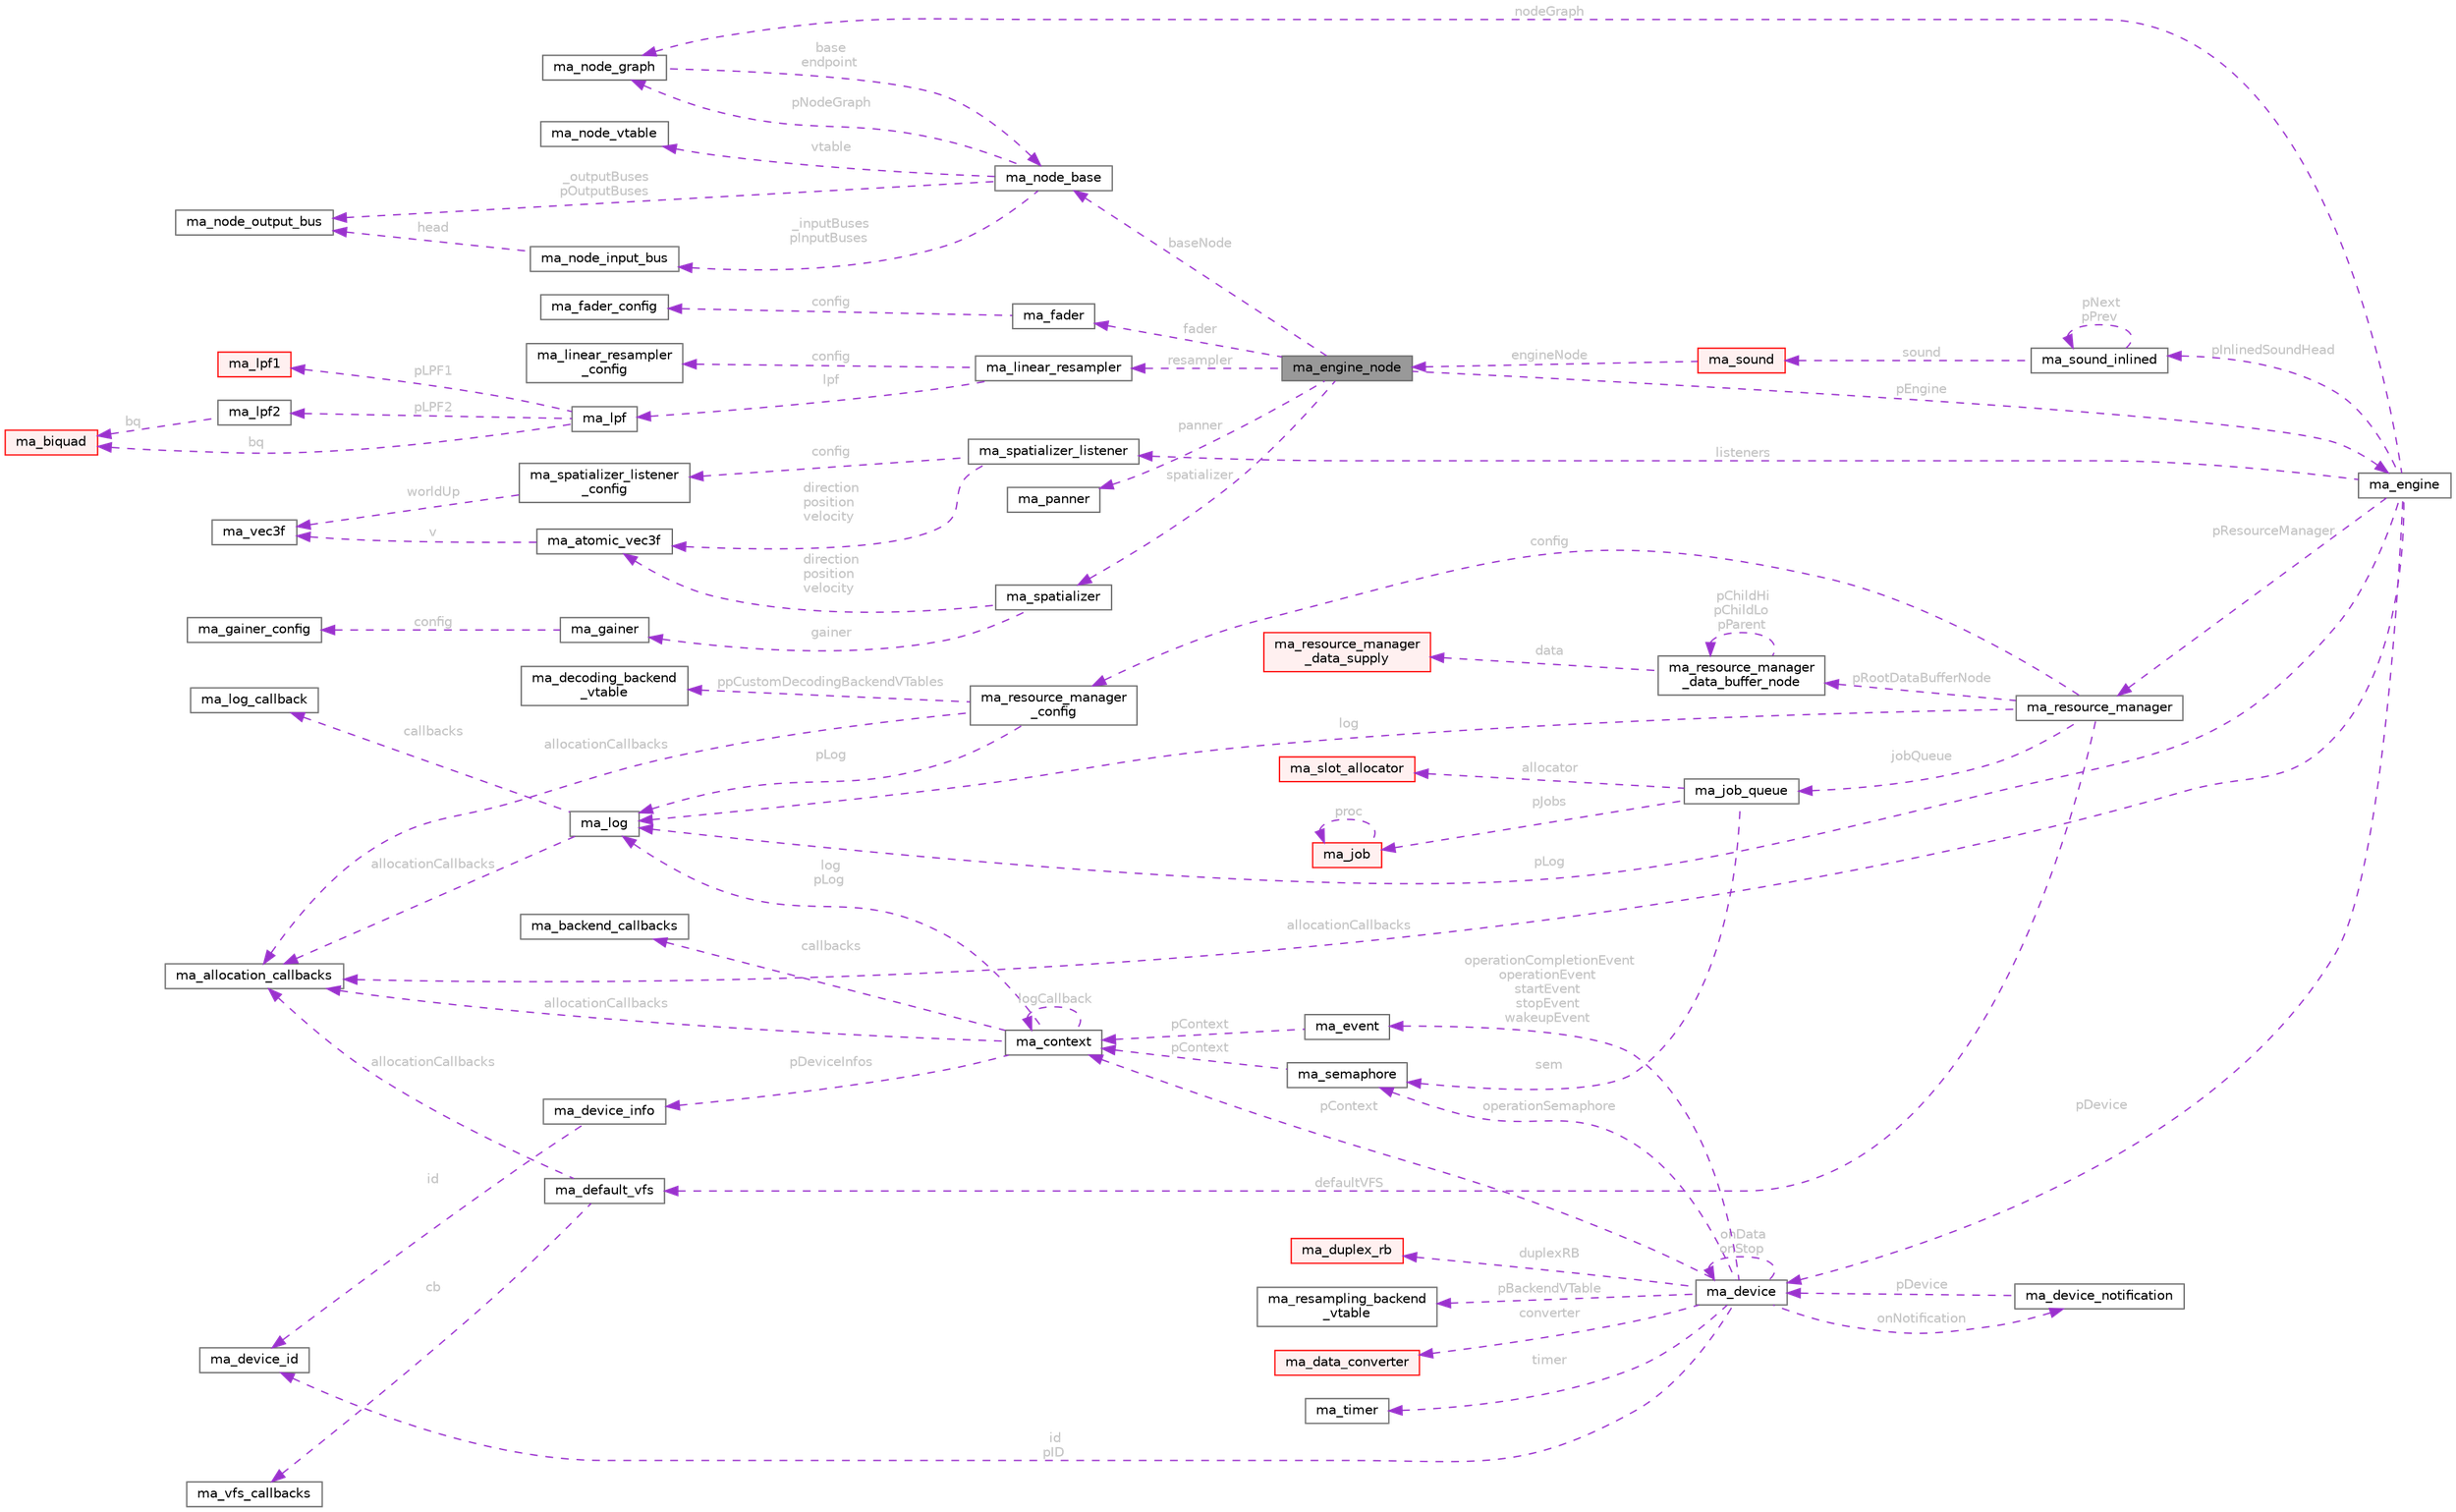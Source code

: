 digraph "ma_engine_node"
{
 // LATEX_PDF_SIZE
  bgcolor="transparent";
  edge [fontname=Helvetica,fontsize=10,labelfontname=Helvetica,labelfontsize=10];
  node [fontname=Helvetica,fontsize=10,shape=box,height=0.2,width=0.4];
  rankdir="LR";
  Node1 [id="Node000001",label="ma_engine_node",height=0.2,width=0.4,color="gray40", fillcolor="grey60", style="filled", fontcolor="black",tooltip=" "];
  Node2 -> Node1 [id="edge147_Node000001_Node000002",dir="back",color="darkorchid3",style="dashed",tooltip=" ",label=" baseNode",fontcolor="grey" ];
  Node2 [id="Node000002",label="ma_node_base",height=0.2,width=0.4,color="gray40", fillcolor="white", style="filled",URL="$structma__node__base.html",tooltip=" "];
  Node3 -> Node2 [id="edge148_Node000002_Node000003",dir="back",color="darkorchid3",style="dashed",tooltip=" ",label=" pNodeGraph",fontcolor="grey" ];
  Node3 [id="Node000003",label="ma_node_graph",height=0.2,width=0.4,color="gray40", fillcolor="white", style="filled",URL="$structma__node__graph.html",tooltip=" "];
  Node2 -> Node3 [id="edge149_Node000003_Node000002",dir="back",color="darkorchid3",style="dashed",tooltip=" ",label=" base\nendpoint",fontcolor="grey" ];
  Node4 -> Node2 [id="edge150_Node000002_Node000004",dir="back",color="darkorchid3",style="dashed",tooltip=" ",label=" vtable",fontcolor="grey" ];
  Node4 [id="Node000004",label="ma_node_vtable",height=0.2,width=0.4,color="gray40", fillcolor="white", style="filled",URL="$structma__node__vtable.html",tooltip=" "];
  Node5 -> Node2 [id="edge151_Node000002_Node000005",dir="back",color="darkorchid3",style="dashed",tooltip=" ",label=" _inputBuses\npInputBuses",fontcolor="grey" ];
  Node5 [id="Node000005",label="ma_node_input_bus",height=0.2,width=0.4,color="gray40", fillcolor="white", style="filled",URL="$structma__node__input__bus.html",tooltip=" "];
  Node6 -> Node5 [id="edge152_Node000005_Node000006",dir="back",color="darkorchid3",style="dashed",tooltip=" ",label=" head",fontcolor="grey" ];
  Node6 [id="Node000006",label="ma_node_output_bus",height=0.2,width=0.4,color="gray40", fillcolor="white", style="filled",URL="$structma__node__output__bus.html",tooltip=" "];
  Node6 -> Node2 [id="edge153_Node000002_Node000006",dir="back",color="darkorchid3",style="dashed",tooltip=" ",label=" _outputBuses\npOutputBuses",fontcolor="grey" ];
  Node7 -> Node1 [id="edge154_Node000001_Node000007",dir="back",color="darkorchid3",style="dashed",tooltip=" ",label=" pEngine",fontcolor="grey" ];
  Node7 [id="Node000007",label="ma_engine",height=0.2,width=0.4,color="gray40", fillcolor="white", style="filled",URL="$structma__engine.html",tooltip=" "];
  Node3 -> Node7 [id="edge155_Node000007_Node000003",dir="back",color="darkorchid3",style="dashed",tooltip=" ",label=" nodeGraph",fontcolor="grey" ];
  Node8 -> Node7 [id="edge156_Node000007_Node000008",dir="back",color="darkorchid3",style="dashed",tooltip=" ",label=" pResourceManager",fontcolor="grey" ];
  Node8 [id="Node000008",label="ma_resource_manager",height=0.2,width=0.4,color="gray40", fillcolor="white", style="filled",URL="$structma__resource__manager.html",tooltip=" "];
  Node9 -> Node8 [id="edge157_Node000008_Node000009",dir="back",color="darkorchid3",style="dashed",tooltip=" ",label=" config",fontcolor="grey" ];
  Node9 [id="Node000009",label="ma_resource_manager\l_config",height=0.2,width=0.4,color="gray40", fillcolor="white", style="filled",URL="$structma__resource__manager__config.html",tooltip=" "];
  Node10 -> Node9 [id="edge158_Node000009_Node000010",dir="back",color="darkorchid3",style="dashed",tooltip=" ",label=" allocationCallbacks",fontcolor="grey" ];
  Node10 [id="Node000010",label="ma_allocation_callbacks",height=0.2,width=0.4,color="gray40", fillcolor="white", style="filled",URL="$structma__allocation__callbacks.html",tooltip=" "];
  Node11 -> Node9 [id="edge159_Node000009_Node000011",dir="back",color="darkorchid3",style="dashed",tooltip=" ",label=" pLog",fontcolor="grey" ];
  Node11 [id="Node000011",label="ma_log",height=0.2,width=0.4,color="gray40", fillcolor="white", style="filled",URL="$structma__log.html",tooltip=" "];
  Node12 -> Node11 [id="edge160_Node000011_Node000012",dir="back",color="darkorchid3",style="dashed",tooltip=" ",label=" callbacks",fontcolor="grey" ];
  Node12 [id="Node000012",label="ma_log_callback",height=0.2,width=0.4,color="gray40", fillcolor="white", style="filled",URL="$structma__log__callback.html",tooltip=" "];
  Node10 -> Node11 [id="edge161_Node000011_Node000010",dir="back",color="darkorchid3",style="dashed",tooltip=" ",label=" allocationCallbacks",fontcolor="grey" ];
  Node13 -> Node9 [id="edge162_Node000009_Node000013",dir="back",color="darkorchid3",style="dashed",tooltip=" ",label=" ppCustomDecodingBackendVTables",fontcolor="grey" ];
  Node13 [id="Node000013",label="ma_decoding_backend\l_vtable",height=0.2,width=0.4,color="gray40", fillcolor="white", style="filled",URL="$structma__decoding__backend__vtable.html",tooltip=" "];
  Node14 -> Node8 [id="edge163_Node000008_Node000014",dir="back",color="darkorchid3",style="dashed",tooltip=" ",label=" pRootDataBufferNode",fontcolor="grey" ];
  Node14 [id="Node000014",label="ma_resource_manager\l_data_buffer_node",height=0.2,width=0.4,color="gray40", fillcolor="white", style="filled",URL="$structma__resource__manager__data__buffer__node.html",tooltip=" "];
  Node15 -> Node14 [id="edge164_Node000014_Node000015",dir="back",color="darkorchid3",style="dashed",tooltip=" ",label=" data",fontcolor="grey" ];
  Node15 [id="Node000015",label="ma_resource_manager\l_data_supply",height=0.2,width=0.4,color="red", fillcolor="#FFF0F0", style="filled",URL="$structma__resource__manager__data__supply.html",tooltip=" "];
  Node14 -> Node14 [id="edge165_Node000014_Node000014",dir="back",color="darkorchid3",style="dashed",tooltip=" ",label=" pChildHi\npChildLo\npParent",fontcolor="grey" ];
  Node18 -> Node8 [id="edge166_Node000008_Node000018",dir="back",color="darkorchid3",style="dashed",tooltip=" ",label=" jobQueue",fontcolor="grey" ];
  Node18 [id="Node000018",label="ma_job_queue",height=0.2,width=0.4,color="gray40", fillcolor="white", style="filled",URL="$structma__job__queue.html",tooltip=" "];
  Node19 -> Node18 [id="edge167_Node000018_Node000019",dir="back",color="darkorchid3",style="dashed",tooltip=" ",label=" sem",fontcolor="grey" ];
  Node19 [id="Node000019",label="ma_semaphore",height=0.2,width=0.4,color="gray40", fillcolor="white", style="filled",URL="$structma__semaphore.html",tooltip=" "];
  Node20 -> Node19 [id="edge168_Node000019_Node000020",dir="back",color="darkorchid3",style="dashed",tooltip=" ",label=" pContext",fontcolor="grey" ];
  Node20 [id="Node000020",label="ma_context",height=0.2,width=0.4,color="gray40", fillcolor="white", style="filled",URL="$structma__context.html",tooltip=" "];
  Node21 -> Node20 [id="edge169_Node000020_Node000021",dir="back",color="darkorchid3",style="dashed",tooltip=" ",label=" callbacks",fontcolor="grey" ];
  Node21 [id="Node000021",label="ma_backend_callbacks",height=0.2,width=0.4,color="gray40", fillcolor="white", style="filled",URL="$structma__backend__callbacks.html",tooltip=" "];
  Node11 -> Node20 [id="edge170_Node000020_Node000011",dir="back",color="darkorchid3",style="dashed",tooltip=" ",label=" log\npLog",fontcolor="grey" ];
  Node10 -> Node20 [id="edge171_Node000020_Node000010",dir="back",color="darkorchid3",style="dashed",tooltip=" ",label=" allocationCallbacks",fontcolor="grey" ];
  Node22 -> Node20 [id="edge172_Node000020_Node000022",dir="back",color="darkorchid3",style="dashed",tooltip=" ",label=" pDeviceInfos",fontcolor="grey" ];
  Node22 [id="Node000022",label="ma_device_info",height=0.2,width=0.4,color="gray40", fillcolor="white", style="filled",URL="$structma__device__info.html",tooltip=" "];
  Node23 -> Node22 [id="edge173_Node000022_Node000023",dir="back",color="darkorchid3",style="dashed",tooltip=" ",label=" id",fontcolor="grey" ];
  Node23 [id="Node000023",label="ma_device_id",height=0.2,width=0.4,color="gray40", fillcolor="white", style="filled",URL="$unionma__device__id.html",tooltip=" "];
  Node20 -> Node20 [id="edge174_Node000020_Node000020",dir="back",color="darkorchid3",style="dashed",tooltip=" ",label=" logCallback",fontcolor="grey" ];
  Node24 -> Node18 [id="edge175_Node000018_Node000024",dir="back",color="darkorchid3",style="dashed",tooltip=" ",label=" allocator",fontcolor="grey" ];
  Node24 [id="Node000024",label="ma_slot_allocator",height=0.2,width=0.4,color="red", fillcolor="#FFF0F0", style="filled",URL="$structma__slot__allocator.html",tooltip=" "];
  Node26 -> Node18 [id="edge176_Node000018_Node000026",dir="back",color="darkorchid3",style="dashed",tooltip=" ",label=" pJobs",fontcolor="grey" ];
  Node26 [id="Node000026",label="ma_job",height=0.2,width=0.4,color="red", fillcolor="#FFF0F0", style="filled",URL="$structma__job.html",tooltip=" "];
  Node26 -> Node26 [id="edge177_Node000026_Node000026",dir="back",color="darkorchid3",style="dashed",tooltip=" ",label=" proc",fontcolor="grey" ];
  Node29 -> Node8 [id="edge178_Node000008_Node000029",dir="back",color="darkorchid3",style="dashed",tooltip=" ",label=" defaultVFS",fontcolor="grey" ];
  Node29 [id="Node000029",label="ma_default_vfs",height=0.2,width=0.4,color="gray40", fillcolor="white", style="filled",URL="$structma__default__vfs.html",tooltip=" "];
  Node30 -> Node29 [id="edge179_Node000029_Node000030",dir="back",color="darkorchid3",style="dashed",tooltip=" ",label=" cb",fontcolor="grey" ];
  Node30 [id="Node000030",label="ma_vfs_callbacks",height=0.2,width=0.4,color="gray40", fillcolor="white", style="filled",URL="$structma__vfs__callbacks.html",tooltip=" "];
  Node10 -> Node29 [id="edge180_Node000029_Node000010",dir="back",color="darkorchid3",style="dashed",tooltip=" ",label=" allocationCallbacks",fontcolor="grey" ];
  Node11 -> Node8 [id="edge181_Node000008_Node000011",dir="back",color="darkorchid3",style="dashed",tooltip=" ",label=" log",fontcolor="grey" ];
  Node31 -> Node7 [id="edge182_Node000007_Node000031",dir="back",color="darkorchid3",style="dashed",tooltip=" ",label=" pDevice",fontcolor="grey" ];
  Node31 [id="Node000031",label="ma_device",height=0.2,width=0.4,color="gray40", fillcolor="white", style="filled",URL="$structma__device.html",tooltip=" "];
  Node20 -> Node31 [id="edge183_Node000031_Node000020",dir="back",color="darkorchid3",style="dashed",tooltip=" ",label=" pContext",fontcolor="grey" ];
  Node31 -> Node31 [id="edge184_Node000031_Node000031",dir="back",color="darkorchid3",style="dashed",tooltip=" ",label=" onData\nonStop",fontcolor="grey" ];
  Node32 -> Node31 [id="edge185_Node000031_Node000032",dir="back",color="darkorchid3",style="dashed",tooltip=" ",label=" onNotification",fontcolor="grey" ];
  Node32 [id="Node000032",label="ma_device_notification",height=0.2,width=0.4,color="gray40", fillcolor="white", style="filled",URL="$structma__device__notification.html",tooltip=" "];
  Node31 -> Node32 [id="edge186_Node000032_Node000031",dir="back",color="darkorchid3",style="dashed",tooltip=" ",label=" pDevice",fontcolor="grey" ];
  Node28 -> Node31 [id="edge187_Node000031_Node000028",dir="back",color="darkorchid3",style="dashed",tooltip=" ",label=" operationCompletionEvent\noperationEvent\nstartEvent\nstopEvent\nwakeupEvent",fontcolor="grey" ];
  Node28 [id="Node000028",label="ma_event",height=0.2,width=0.4,color="gray40", fillcolor="white", style="filled",URL="$structma__event.html",tooltip=" "];
  Node20 -> Node28 [id="edge188_Node000028_Node000020",dir="back",color="darkorchid3",style="dashed",tooltip=" ",label=" pContext",fontcolor="grey" ];
  Node33 -> Node31 [id="edge189_Node000031_Node000033",dir="back",color="darkorchid3",style="dashed",tooltip=" ",label=" duplexRB",fontcolor="grey" ];
  Node33 [id="Node000033",label="ma_duplex_rb",height=0.2,width=0.4,color="red", fillcolor="#FFF0F0", style="filled",URL="$structma__duplex__rb.html",tooltip=" "];
  Node36 -> Node31 [id="edge190_Node000031_Node000036",dir="back",color="darkorchid3",style="dashed",tooltip=" ",label=" pBackendVTable",fontcolor="grey" ];
  Node36 [id="Node000036",label="ma_resampling_backend\l_vtable",height=0.2,width=0.4,color="gray40", fillcolor="white", style="filled",URL="$structma__resampling__backend__vtable.html",tooltip=" "];
  Node23 -> Node31 [id="edge191_Node000031_Node000023",dir="back",color="darkorchid3",style="dashed",tooltip=" ",label=" id\npID",fontcolor="grey" ];
  Node37 -> Node31 [id="edge192_Node000031_Node000037",dir="back",color="darkorchid3",style="dashed",tooltip=" ",label=" converter",fontcolor="grey" ];
  Node37 [id="Node000037",label="ma_data_converter",height=0.2,width=0.4,color="red", fillcolor="#FFF0F0", style="filled",URL="$structma__data__converter.html",tooltip=" "];
  Node19 -> Node31 [id="edge193_Node000031_Node000019",dir="back",color="darkorchid3",style="dashed",tooltip=" ",label=" operationSemaphore",fontcolor="grey" ];
  Node49 -> Node31 [id="edge194_Node000031_Node000049",dir="back",color="darkorchid3",style="dashed",tooltip=" ",label=" timer",fontcolor="grey" ];
  Node49 [id="Node000049",label="ma_timer",height=0.2,width=0.4,color="gray40", fillcolor="white", style="filled",URL="$unionma__timer.html",tooltip=" "];
  Node11 -> Node7 [id="edge195_Node000007_Node000011",dir="back",color="darkorchid3",style="dashed",tooltip=" ",label=" pLog",fontcolor="grey" ];
  Node50 -> Node7 [id="edge196_Node000007_Node000050",dir="back",color="darkorchid3",style="dashed",tooltip=" ",label=" listeners",fontcolor="grey" ];
  Node50 [id="Node000050",label="ma_spatializer_listener",height=0.2,width=0.4,color="gray40", fillcolor="white", style="filled",URL="$structma__spatializer__listener.html",tooltip=" "];
  Node51 -> Node50 [id="edge197_Node000050_Node000051",dir="back",color="darkorchid3",style="dashed",tooltip=" ",label=" config",fontcolor="grey" ];
  Node51 [id="Node000051",label="ma_spatializer_listener\l_config",height=0.2,width=0.4,color="gray40", fillcolor="white", style="filled",URL="$structma__spatializer__listener__config.html",tooltip=" "];
  Node52 -> Node51 [id="edge198_Node000051_Node000052",dir="back",color="darkorchid3",style="dashed",tooltip=" ",label=" worldUp",fontcolor="grey" ];
  Node52 [id="Node000052",label="ma_vec3f",height=0.2,width=0.4,color="gray40", fillcolor="white", style="filled",URL="$structma__vec3f.html",tooltip=" "];
  Node53 -> Node50 [id="edge199_Node000050_Node000053",dir="back",color="darkorchid3",style="dashed",tooltip=" ",label=" direction\nposition\nvelocity",fontcolor="grey" ];
  Node53 [id="Node000053",label="ma_atomic_vec3f",height=0.2,width=0.4,color="gray40", fillcolor="white", style="filled",URL="$structma__atomic__vec3f.html",tooltip=" "];
  Node52 -> Node53 [id="edge200_Node000053_Node000052",dir="back",color="darkorchid3",style="dashed",tooltip=" ",label=" v",fontcolor="grey" ];
  Node10 -> Node7 [id="edge201_Node000007_Node000010",dir="back",color="darkorchid3",style="dashed",tooltip=" ",label=" allocationCallbacks",fontcolor="grey" ];
  Node54 -> Node7 [id="edge202_Node000007_Node000054",dir="back",color="darkorchid3",style="dashed",tooltip=" ",label=" pInlinedSoundHead",fontcolor="grey" ];
  Node54 [id="Node000054",label="ma_sound_inlined",height=0.2,width=0.4,color="gray40", fillcolor="white", style="filled",URL="$structma__sound__inlined.html",tooltip=" "];
  Node55 -> Node54 [id="edge203_Node000054_Node000055",dir="back",color="darkorchid3",style="dashed",tooltip=" ",label=" sound",fontcolor="grey" ];
  Node55 [id="Node000055",label="ma_sound",height=0.2,width=0.4,color="red", fillcolor="#FFF0F0", style="filled",URL="$structma__sound.html",tooltip=" "];
  Node1 -> Node55 [id="edge204_Node000055_Node000001",dir="back",color="darkorchid3",style="dashed",tooltip=" ",label=" engineNode",fontcolor="grey" ];
  Node54 -> Node54 [id="edge205_Node000054_Node000054",dir="back",color="darkorchid3",style="dashed",tooltip=" ",label=" pNext\npPrev",fontcolor="grey" ];
  Node65 -> Node1 [id="edge206_Node000001_Node000065",dir="back",color="darkorchid3",style="dashed",tooltip=" ",label=" fader",fontcolor="grey" ];
  Node65 [id="Node000065",label="ma_fader",height=0.2,width=0.4,color="gray40", fillcolor="white", style="filled",URL="$structma__fader.html",tooltip=" "];
  Node66 -> Node65 [id="edge207_Node000065_Node000066",dir="back",color="darkorchid3",style="dashed",tooltip=" ",label=" config",fontcolor="grey" ];
  Node66 [id="Node000066",label="ma_fader_config",height=0.2,width=0.4,color="gray40", fillcolor="white", style="filled",URL="$structma__fader__config.html",tooltip=" "];
  Node40 -> Node1 [id="edge208_Node000001_Node000040",dir="back",color="darkorchid3",style="dashed",tooltip=" ",label=" resampler",fontcolor="grey" ];
  Node40 [id="Node000040",label="ma_linear_resampler",height=0.2,width=0.4,color="gray40", fillcolor="white", style="filled",URL="$structma__linear__resampler.html",tooltip=" "];
  Node41 -> Node40 [id="edge209_Node000040_Node000041",dir="back",color="darkorchid3",style="dashed",tooltip=" ",label=" config",fontcolor="grey" ];
  Node41 [id="Node000041",label="ma_linear_resampler\l_config",height=0.2,width=0.4,color="gray40", fillcolor="white", style="filled",URL="$structma__linear__resampler__config.html",tooltip=" "];
  Node42 -> Node40 [id="edge210_Node000040_Node000042",dir="back",color="darkorchid3",style="dashed",tooltip=" ",label=" lpf",fontcolor="grey" ];
  Node42 [id="Node000042",label="ma_lpf",height=0.2,width=0.4,color="gray40", fillcolor="white", style="filled",URL="$structma__lpf.html",tooltip=" "];
  Node43 -> Node42 [id="edge211_Node000042_Node000043",dir="back",color="darkorchid3",style="dashed",tooltip=" ",label=" pLPF1",fontcolor="grey" ];
  Node43 [id="Node000043",label="ma_lpf1",height=0.2,width=0.4,color="red", fillcolor="#FFF0F0", style="filled",URL="$structma__lpf1.html",tooltip=" "];
  Node45 -> Node42 [id="edge212_Node000042_Node000045",dir="back",color="darkorchid3",style="dashed",tooltip=" ",label=" pLPF2",fontcolor="grey" ];
  Node45 [id="Node000045",label="ma_lpf2",height=0.2,width=0.4,color="gray40", fillcolor="white", style="filled",URL="$structma__lpf2.html",tooltip=" "];
  Node46 -> Node45 [id="edge213_Node000045_Node000046",dir="back",color="darkorchid3",style="dashed",tooltip=" ",label=" bq",fontcolor="grey" ];
  Node46 [id="Node000046",label="ma_biquad",height=0.2,width=0.4,color="red", fillcolor="#FFF0F0", style="filled",URL="$structma__biquad.html",tooltip=" "];
  Node46 -> Node42 [id="edge214_Node000042_Node000046",dir="back",color="darkorchid3",style="dashed",tooltip=" ",label=" bq",fontcolor="grey" ];
  Node67 -> Node1 [id="edge215_Node000001_Node000067",dir="back",color="darkorchid3",style="dashed",tooltip=" ",label=" spatializer",fontcolor="grey" ];
  Node67 [id="Node000067",label="ma_spatializer",height=0.2,width=0.4,color="gray40", fillcolor="white", style="filled",URL="$structma__spatializer.html",tooltip=" "];
  Node53 -> Node67 [id="edge216_Node000067_Node000053",dir="back",color="darkorchid3",style="dashed",tooltip=" ",label=" direction\nposition\nvelocity",fontcolor="grey" ];
  Node68 -> Node67 [id="edge217_Node000067_Node000068",dir="back",color="darkorchid3",style="dashed",tooltip=" ",label=" gainer",fontcolor="grey" ];
  Node68 [id="Node000068",label="ma_gainer",height=0.2,width=0.4,color="gray40", fillcolor="white", style="filled",URL="$structma__gainer.html",tooltip=" "];
  Node69 -> Node68 [id="edge218_Node000068_Node000069",dir="back",color="darkorchid3",style="dashed",tooltip=" ",label=" config",fontcolor="grey" ];
  Node69 [id="Node000069",label="ma_gainer_config",height=0.2,width=0.4,color="gray40", fillcolor="white", style="filled",URL="$structma__gainer__config.html",tooltip=" "];
  Node70 -> Node1 [id="edge219_Node000001_Node000070",dir="back",color="darkorchid3",style="dashed",tooltip=" ",label=" panner",fontcolor="grey" ];
  Node70 [id="Node000070",label="ma_panner",height=0.2,width=0.4,color="gray40", fillcolor="white", style="filled",URL="$structma__panner.html",tooltip=" "];
}
